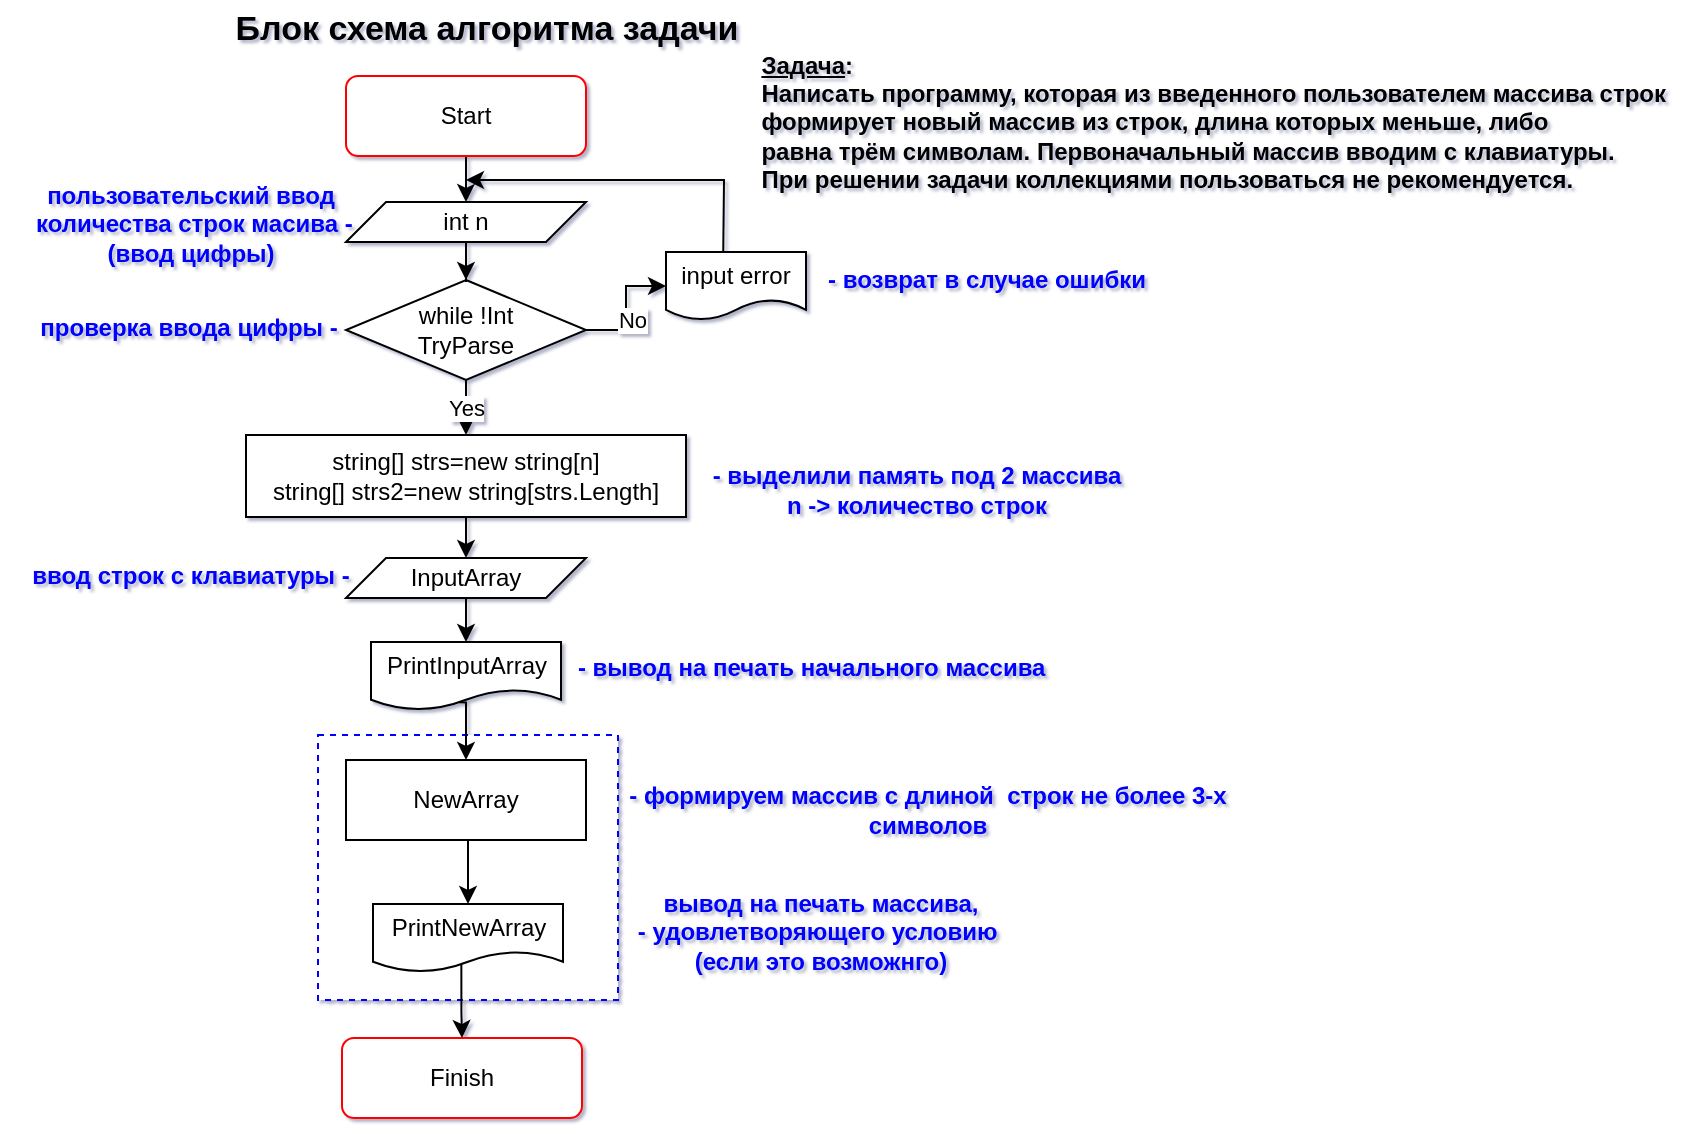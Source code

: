 <mxfile>
    <diagram id="C5RBs43oDa-KdzZeNtuy" name="Page-1">
        <mxGraphModel dx="1921" dy="251" grid="1" gridSize="10" guides="1" tooltips="1" connect="1" arrows="1" fold="1" page="1" pageScale="1" pageWidth="827" pageHeight="1169" math="0" shadow="1">
            <root>
                <mxCell id="WIyWlLk6GJQsqaUBKTNV-0"/>
                <mxCell id="WIyWlLk6GJQsqaUBKTNV-1" parent="WIyWlLk6GJQsqaUBKTNV-0"/>
                <mxCell id="XTA-F8nqBlN3J9KMVAk3-13" value="" style="rounded=0;whiteSpace=wrap;html=1;fontSize=12;fontColor=#000000;dashed=1;strokeColor=#0000FF;" parent="WIyWlLk6GJQsqaUBKTNV-1" vertex="1">
                    <mxGeometry x="146" y="377.5" width="150" height="132.5" as="geometry"/>
                </mxCell>
                <mxCell id="WIyWlLk6GJQsqaUBKTNV-2" value="" style="rounded=0;html=1;jettySize=auto;orthogonalLoop=1;fontSize=11;endArrow=classic;endFill=1;endSize=6;strokeWidth=1;shadow=0;labelBackgroundColor=none;edgeStyle=orthogonalEdgeStyle;exitX=0.5;exitY=1;exitDx=0;exitDy=0;entryX=0.5;entryY=0;entryDx=0;entryDy=0;" parent="WIyWlLk6GJQsqaUBKTNV-1" source="bs_Tf3QihvWE65q_Xctn-0" target="bs_Tf3QihvWE65q_Xctn-13" edge="1">
                    <mxGeometry relative="1" as="geometry">
                        <mxPoint x="220" y="165" as="sourcePoint"/>
                        <mxPoint x="220" y="130" as="targetPoint"/>
                    </mxGeometry>
                </mxCell>
                <mxCell id="bs_Tf3QihvWE65q_Xctn-0" value="Start" style="rounded=1;whiteSpace=wrap;html=1;fontSize=12;glass=0;strokeWidth=1;shadow=0;strokeColor=#FF0000;" parent="WIyWlLk6GJQsqaUBKTNV-1" vertex="1">
                    <mxGeometry x="160" y="48" width="120" height="40" as="geometry"/>
                </mxCell>
                <mxCell id="bs_Tf3QihvWE65q_Xctn-1" value="&lt;b&gt;Блок схема алгоритма задачи&lt;/b&gt;" style="text;html=1;align=center;verticalAlign=middle;resizable=0;points=[];autosize=1;strokeColor=none;fillColor=none;fontSize=17;" parent="WIyWlLk6GJQsqaUBKTNV-1" vertex="1">
                    <mxGeometry x="95" y="10" width="270" height="30" as="geometry"/>
                </mxCell>
                <mxCell id="rc0nz9SV06yo6RX02RPc-4" style="edgeStyle=orthogonalEdgeStyle;rounded=0;orthogonalLoop=1;jettySize=auto;html=0;exitX=0.5;exitY=1;exitDx=0;exitDy=0;labelBackgroundColor=default;entryX=0.5;entryY=0;entryDx=0;entryDy=0;" parent="WIyWlLk6GJQsqaUBKTNV-1" source="bs_Tf3QihvWE65q_Xctn-3" target="XTA-F8nqBlN3J9KMVAk3-2" edge="1">
                    <mxGeometry relative="1" as="geometry">
                        <mxPoint x="220" y="290" as="targetPoint"/>
                    </mxGeometry>
                </mxCell>
                <mxCell id="bs_Tf3QihvWE65q_Xctn-3" value="string[] strs=new string[n]&lt;br&gt;string[] strs2=new string[strs.Length]" style="rounded=0;whiteSpace=wrap;html=1;" parent="WIyWlLk6GJQsqaUBKTNV-1" vertex="1">
                    <mxGeometry x="110" y="227.5" width="220" height="41" as="geometry"/>
                </mxCell>
                <mxCell id="bs_Tf3QihvWE65q_Xctn-9" value="Yes" style="edgeStyle=orthogonalEdgeStyle;rounded=0;orthogonalLoop=1;jettySize=auto;html=1;exitX=0.5;exitY=1;exitDx=0;exitDy=0;endArrow=classic;endFill=1;endSize=6;entryX=0.5;entryY=0;entryDx=0;entryDy=0;" parent="WIyWlLk6GJQsqaUBKTNV-1" source="bs_Tf3QihvWE65q_Xctn-7" target="bs_Tf3QihvWE65q_Xctn-3" edge="1">
                    <mxGeometry relative="1" as="geometry">
                        <mxPoint x="220" y="266" as="targetPoint"/>
                    </mxGeometry>
                </mxCell>
                <mxCell id="bs_Tf3QihvWE65q_Xctn-11" style="edgeStyle=orthogonalEdgeStyle;rounded=0;orthogonalLoop=1;jettySize=auto;html=1;exitX=1;exitY=0.5;exitDx=0;exitDy=0;endArrow=classic;endFill=1;endSize=6;entryX=0;entryY=0.5;entryDx=0;entryDy=0;" parent="WIyWlLk6GJQsqaUBKTNV-1" source="bs_Tf3QihvWE65q_Xctn-7" target="bs_Tf3QihvWE65q_Xctn-10" edge="1">
                    <mxGeometry relative="1" as="geometry">
                        <mxPoint x="330" y="205.5" as="targetPoint"/>
                    </mxGeometry>
                </mxCell>
                <mxCell id="bs_Tf3QihvWE65q_Xctn-12" value="No" style="edgeLabel;html=1;align=center;verticalAlign=middle;resizable=0;points=[];" parent="bs_Tf3QihvWE65q_Xctn-11" vertex="1" connectable="0">
                    <mxGeometry x="-0.32" y="-3" relative="1" as="geometry">
                        <mxPoint y="-4" as="offset"/>
                    </mxGeometry>
                </mxCell>
                <mxCell id="bs_Tf3QihvWE65q_Xctn-7" value="while !Int &lt;br&gt;TryParse" style="rhombus;whiteSpace=wrap;html=1;" parent="WIyWlLk6GJQsqaUBKTNV-1" vertex="1">
                    <mxGeometry x="160" y="150" width="120" height="50" as="geometry"/>
                </mxCell>
                <mxCell id="bs_Tf3QihvWE65q_Xctn-10" value="input error" style="shape=document;whiteSpace=wrap;html=1;boundedLbl=1;" parent="WIyWlLk6GJQsqaUBKTNV-1" vertex="1">
                    <mxGeometry x="320" y="136" width="70" height="34" as="geometry"/>
                </mxCell>
                <mxCell id="bs_Tf3QihvWE65q_Xctn-16" style="edgeStyle=orthogonalEdgeStyle;rounded=0;orthogonalLoop=1;jettySize=auto;html=1;exitX=0.5;exitY=1;exitDx=0;exitDy=0;endArrow=classic;endFill=1;endSize=6;" parent="WIyWlLk6GJQsqaUBKTNV-1" source="bs_Tf3QihvWE65q_Xctn-13" target="bs_Tf3QihvWE65q_Xctn-7" edge="1">
                    <mxGeometry relative="1" as="geometry">
                        <mxPoint x="220" y="180" as="targetPoint"/>
                    </mxGeometry>
                </mxCell>
                <mxCell id="bs_Tf3QihvWE65q_Xctn-13" value="int n" style="shape=parallelogram;perimeter=parallelogramPerimeter;whiteSpace=wrap;html=1;fixedSize=1;" parent="WIyWlLk6GJQsqaUBKTNV-1" vertex="1">
                    <mxGeometry x="160" y="111" width="120" height="20" as="geometry"/>
                </mxCell>
                <mxCell id="bs_Tf3QihvWE65q_Xctn-17" value="Finish" style="rounded=1;whiteSpace=wrap;html=1;fontSize=12;glass=0;strokeWidth=1;shadow=0;strokeColor=#FF0000;" parent="WIyWlLk6GJQsqaUBKTNV-1" vertex="1">
                    <mxGeometry x="158" y="529" width="120" height="40" as="geometry"/>
                </mxCell>
                <mxCell id="rc0nz9SV06yo6RX02RPc-1" value="" style="endArrow=classic;html=1;rounded=0;exitX=0.409;exitY=-0.015;exitDx=0;exitDy=0;exitPerimeter=0;" parent="WIyWlLk6GJQsqaUBKTNV-1" source="bs_Tf3QihvWE65q_Xctn-10" edge="1">
                    <mxGeometry width="50" height="50" relative="1" as="geometry">
                        <mxPoint x="364" y="135" as="sourcePoint"/>
                        <mxPoint x="220" y="100" as="targetPoint"/>
                        <Array as="points">
                            <mxPoint x="349" y="100"/>
                        </Array>
                    </mxGeometry>
                </mxCell>
                <mxCell id="rc0nz9SV06yo6RX02RPc-16" style="edgeStyle=orthogonalEdgeStyle;rounded=0;orthogonalLoop=1;jettySize=auto;html=0;exitX=0.5;exitY=1;exitDx=0;exitDy=0;entryX=0.5;entryY=0;entryDx=0;entryDy=0;labelBackgroundColor=default;" parent="WIyWlLk6GJQsqaUBKTNV-1" source="XTA-F8nqBlN3J9KMVAk3-7" target="XTA-F8nqBlN3J9KMVAk3-9" edge="1">
                    <mxGeometry relative="1" as="geometry">
                        <mxPoint x="70" y="655" as="sourcePoint"/>
                        <mxPoint x="220" y="621" as="targetPoint"/>
                    </mxGeometry>
                </mxCell>
                <mxCell id="rc0nz9SV06yo6RX02RPc-31" value="" style="edgeStyle=orthogonalEdgeStyle;rounded=0;orthogonalLoop=1;jettySize=auto;html=0;labelBackgroundColor=default;exitX=0.465;exitY=0.86;exitDx=0;exitDy=0;exitPerimeter=0;" parent="WIyWlLk6GJQsqaUBKTNV-1" source="XTA-F8nqBlN3J9KMVAk3-9" target="bs_Tf3QihvWE65q_Xctn-17" edge="1">
                    <mxGeometry relative="1" as="geometry">
                        <mxPoint x="350" y="770" as="sourcePoint"/>
                    </mxGeometry>
                </mxCell>
                <mxCell id="rc0nz9SV06yo6RX02RPc-33" value="- формируем массив с длиной&amp;nbsp;&amp;nbsp;строк не более 3-х символов" style="text;html=1;strokeColor=none;fillColor=none;align=center;verticalAlign=middle;whiteSpace=wrap;rounded=0;fontColor=#0000FF;fontStyle=1" parent="WIyWlLk6GJQsqaUBKTNV-1" vertex="1">
                    <mxGeometry x="296" y="400" width="310" height="30" as="geometry"/>
                </mxCell>
                <mxCell id="rc0nz9SV06yo6RX02RPc-36" value="&lt;font color=&quot;#0000ff&quot;&gt;пользовательский ввод&lt;br&gt;&amp;nbsp;количества строк масива -&lt;br&gt;(ввод цифры)&lt;br&gt;&lt;/font&gt;" style="text;html=1;align=center;verticalAlign=middle;resizable=0;points=[];autosize=1;strokeColor=none;fillColor=none;fontColor=#FF3333;fontStyle=1" parent="WIyWlLk6GJQsqaUBKTNV-1" vertex="1">
                    <mxGeometry x="-13" y="92" width="190" height="60" as="geometry"/>
                </mxCell>
                <mxCell id="rc0nz9SV06yo6RX02RPc-37" value="&lt;font color=&quot;#0000ff&quot;&gt;- возврат в случае ошибки&lt;/font&gt;" style="text;html=1;align=center;verticalAlign=middle;resizable=0;points=[];autosize=1;strokeColor=none;fillColor=none;fontColor=#FF3333;fontStyle=1" parent="WIyWlLk6GJQsqaUBKTNV-1" vertex="1">
                    <mxGeometry x="390" y="135" width="180" height="30" as="geometry"/>
                </mxCell>
                <mxCell id="rc0nz9SV06yo6RX02RPc-38" value="&lt;font color=&quot;#0000ff&quot;&gt;- выделили память под 2 массива&lt;br&gt;n -&amp;gt; количество строк&lt;br&gt;&lt;/font&gt;" style="text;html=1;align=center;verticalAlign=middle;resizable=0;points=[];autosize=1;strokeColor=none;fillColor=none;fontColor=#FF3333;fontStyle=1" parent="WIyWlLk6GJQsqaUBKTNV-1" vertex="1">
                    <mxGeometry x="330" y="235" width="230" height="40" as="geometry"/>
                </mxCell>
                <mxCell id="XTA-F8nqBlN3J9KMVAk3-0" value="&lt;font color=&quot;#0000ff&quot;&gt;проверка ввода цифры -&lt;br&gt;&lt;/font&gt;" style="text;html=1;align=center;verticalAlign=middle;resizable=0;points=[];autosize=1;strokeColor=none;fillColor=none;fontColor=#FF3333;fontStyle=1" parent="WIyWlLk6GJQsqaUBKTNV-1" vertex="1">
                    <mxGeometry x="-4" y="159" width="170" height="30" as="geometry"/>
                </mxCell>
                <mxCell id="XTA-F8nqBlN3J9KMVAk3-2" value="InputArray" style="shape=parallelogram;perimeter=parallelogramPerimeter;whiteSpace=wrap;html=1;fixedSize=1;" parent="WIyWlLk6GJQsqaUBKTNV-1" vertex="1">
                    <mxGeometry x="160" y="289" width="120" height="20" as="geometry"/>
                </mxCell>
                <mxCell id="XTA-F8nqBlN3J9KMVAk3-3" value="&lt;font color=&quot;#0000ff&quot;&gt;ввод строк с клавиатуры -&lt;br&gt;&lt;/font&gt;" style="text;html=1;align=center;verticalAlign=middle;resizable=0;points=[];autosize=1;strokeColor=none;fillColor=none;fontColor=#FF3333;fontStyle=1" parent="WIyWlLk6GJQsqaUBKTNV-1" vertex="1">
                    <mxGeometry x="-8" y="283" width="180" height="30" as="geometry"/>
                </mxCell>
                <mxCell id="XTA-F8nqBlN3J9KMVAk3-4" value="PrintInputArray" style="shape=document;whiteSpace=wrap;html=1;boundedLbl=1;" parent="WIyWlLk6GJQsqaUBKTNV-1" vertex="1">
                    <mxGeometry x="172.5" y="331" width="95" height="34" as="geometry"/>
                </mxCell>
                <mxCell id="XTA-F8nqBlN3J9KMVAk3-5" style="edgeStyle=orthogonalEdgeStyle;rounded=0;orthogonalLoop=1;jettySize=auto;html=0;exitX=0.5;exitY=1;exitDx=0;exitDy=0;labelBackgroundColor=default;entryX=0.5;entryY=0;entryDx=0;entryDy=0;" parent="WIyWlLk6GJQsqaUBKTNV-1" source="XTA-F8nqBlN3J9KMVAk3-2" target="XTA-F8nqBlN3J9KMVAk3-4" edge="1">
                    <mxGeometry relative="1" as="geometry">
                        <mxPoint x="300" y="300" as="sourcePoint"/>
                        <mxPoint x="310" y="350" as="targetPoint"/>
                    </mxGeometry>
                </mxCell>
                <mxCell id="XTA-F8nqBlN3J9KMVAk3-6" value="&lt;font color=&quot;#0000ff&quot;&gt;- вывод на печать начального массива&amp;nbsp;&lt;br&gt;&lt;/font&gt;" style="text;html=1;align=center;verticalAlign=middle;resizable=0;points=[];autosize=1;strokeColor=none;fillColor=none;fontColor=#FF3333;fontStyle=1" parent="WIyWlLk6GJQsqaUBKTNV-1" vertex="1">
                    <mxGeometry x="264" y="329" width="260" height="30" as="geometry"/>
                </mxCell>
                <mxCell id="XTA-F8nqBlN3J9KMVAk3-7" value="NewArray" style="rounded=0;whiteSpace=wrap;html=1;" parent="WIyWlLk6GJQsqaUBKTNV-1" vertex="1">
                    <mxGeometry x="160" y="390" width="120" height="40" as="geometry"/>
                </mxCell>
                <mxCell id="XTA-F8nqBlN3J9KMVAk3-8" style="edgeStyle=orthogonalEdgeStyle;rounded=0;orthogonalLoop=1;jettySize=auto;html=0;exitX=0.463;exitY=0.887;exitDx=0;exitDy=0;entryX=0.5;entryY=0;entryDx=0;entryDy=0;labelBackgroundColor=default;exitPerimeter=0;" parent="WIyWlLk6GJQsqaUBKTNV-1" source="XTA-F8nqBlN3J9KMVAk3-4" target="XTA-F8nqBlN3J9KMVAk3-7" edge="1">
                    <mxGeometry relative="1" as="geometry">
                        <mxPoint x="350" y="370" as="sourcePoint"/>
                        <mxPoint x="350" y="404" as="targetPoint"/>
                    </mxGeometry>
                </mxCell>
                <mxCell id="XTA-F8nqBlN3J9KMVAk3-9" value="PrintNewArray" style="shape=document;whiteSpace=wrap;html=1;boundedLbl=1;" parent="WIyWlLk6GJQsqaUBKTNV-1" vertex="1">
                    <mxGeometry x="173.5" y="462" width="95" height="34" as="geometry"/>
                </mxCell>
                <mxCell id="XTA-F8nqBlN3J9KMVAk3-10" value="&lt;font color=&quot;#0000ff&quot;&gt;вывод на печать массива, &lt;br&gt;- удовлетворяющего условию&amp;nbsp;&lt;br&gt;(если это возможнго)&lt;br&gt;&lt;/font&gt;" style="text;html=1;align=center;verticalAlign=middle;resizable=0;points=[];autosize=1;strokeColor=none;fillColor=none;fontColor=#FF3333;fontStyle=1" parent="WIyWlLk6GJQsqaUBKTNV-1" vertex="1">
                    <mxGeometry x="291.5" y="446" width="210" height="60" as="geometry"/>
                </mxCell>
                <mxCell id="XTA-F8nqBlN3J9KMVAk3-11" value="&lt;div style=&quot;text-align: left;&quot;&gt;&lt;span style=&quot;color: rgb(0, 0, 0); background-color: initial;&quot;&gt;&lt;u&gt;Задача&lt;/u&gt;:&lt;/span&gt;&lt;/div&gt;&lt;font color=&quot;#000000&quot;&gt;&lt;div style=&quot;text-align: left;&quot;&gt;&lt;span style=&quot;background-color: initial;&quot;&gt;Написать программу, которая из введенного пользователем массива строк&amp;nbsp;&lt;/span&gt;&lt;/div&gt;&lt;div style=&quot;text-align: left;&quot;&gt;&lt;span style=&quot;background-color: initial;&quot;&gt;формирует&amp;nbsp;&lt;/span&gt;&lt;span style=&quot;background-color: initial;&quot;&gt;новый массив из строк, длина которых меньше, либо&lt;/span&gt;&lt;/div&gt;&lt;div style=&quot;text-align: left;&quot;&gt;&lt;span style=&quot;background-color: initial;&quot;&gt;равна&amp;nbsp;&lt;/span&gt;&lt;span style=&quot;background-color: initial;&quot;&gt;трём символам.&amp;nbsp;&lt;/span&gt;&lt;span style=&quot;background-color: initial;&quot;&gt;Первоначальный массив вводим с клавиатуры.&lt;/span&gt;&lt;/div&gt;&lt;div style=&quot;text-align: left;&quot;&gt;&lt;span style=&quot;background-color: initial;&quot;&gt;При&amp;nbsp;&lt;/span&gt;&lt;span style=&quot;background-color: initial;&quot;&gt;решении задачи&amp;nbsp;&lt;/span&gt;&lt;span style=&quot;background-color: initial;&quot;&gt;коллекциями пользоваться не рекомендуется.&lt;/span&gt;&lt;/div&gt;&lt;/font&gt;" style="text;html=1;align=center;verticalAlign=middle;resizable=0;points=[];autosize=1;strokeColor=none;fillColor=none;fontColor=#FF3333;fontStyle=1" parent="WIyWlLk6GJQsqaUBKTNV-1" vertex="1">
                    <mxGeometry x="355" y="26" width="480" height="90" as="geometry"/>
                </mxCell>
            </root>
        </mxGraphModel>
    </diagram>
</mxfile>
